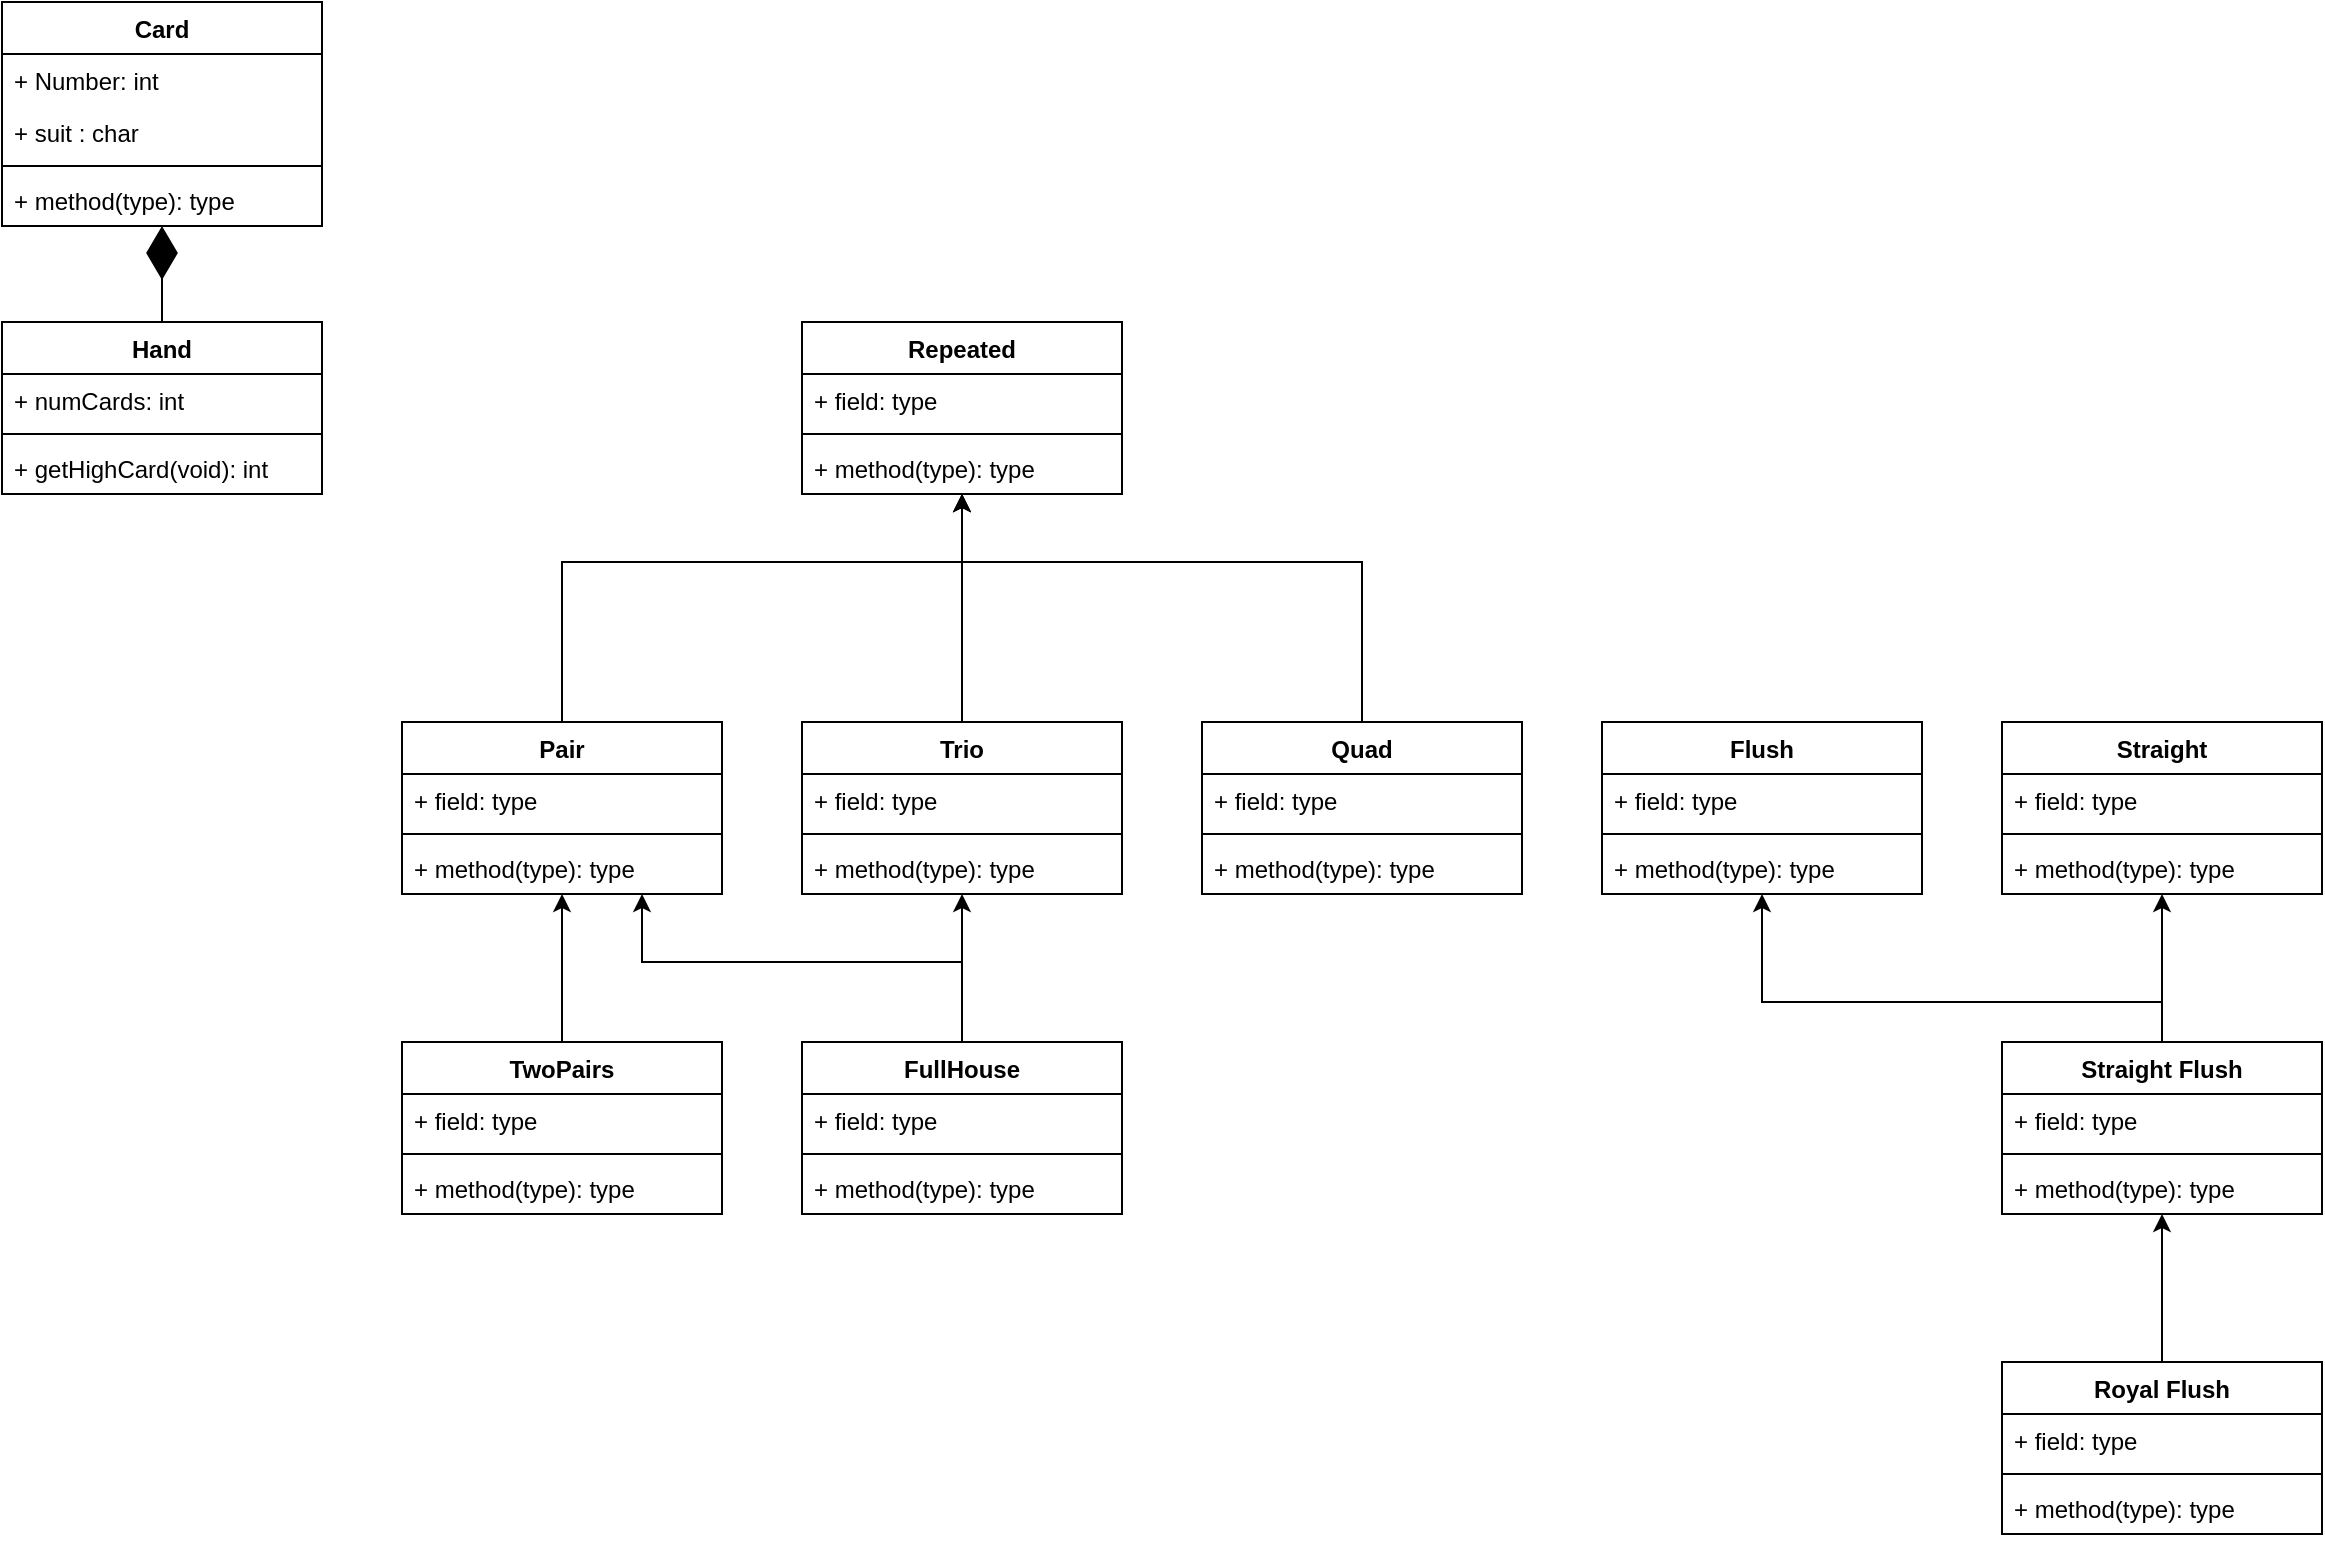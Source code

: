 <mxfile version="14.9.6" type="device"><diagram name="Page-1" id="c4acf3e9-155e-7222-9cf6-157b1a14988f"><mxGraphModel dx="2272" dy="1932" grid="1" gridSize="10" guides="1" tooltips="1" connect="1" arrows="1" fold="1" page="1" pageScale="1" pageWidth="850" pageHeight="1100" background="none" math="0" shadow="0"><root><mxCell id="0"/><mxCell id="1" parent="0"/><mxCell id="jS8q3DEgWwhV9wzB7VTL-29" value="Straight" style="swimlane;fontStyle=1;align=center;verticalAlign=top;childLayout=stackLayout;horizontal=1;startSize=26;horizontalStack=0;resizeParent=1;resizeParentMax=0;resizeLast=0;collapsible=1;marginBottom=0;" vertex="1" parent="1"><mxGeometry x="880" y="240" width="160" height="86" as="geometry"/></mxCell><mxCell id="jS8q3DEgWwhV9wzB7VTL-30" value="+ field: type" style="text;strokeColor=none;fillColor=none;align=left;verticalAlign=top;spacingLeft=4;spacingRight=4;overflow=hidden;rotatable=0;points=[[0,0.5],[1,0.5]];portConstraint=eastwest;" vertex="1" parent="jS8q3DEgWwhV9wzB7VTL-29"><mxGeometry y="26" width="160" height="26" as="geometry"/></mxCell><mxCell id="jS8q3DEgWwhV9wzB7VTL-31" value="" style="line;strokeWidth=1;fillColor=none;align=left;verticalAlign=middle;spacingTop=-1;spacingLeft=3;spacingRight=3;rotatable=0;labelPosition=right;points=[];portConstraint=eastwest;" vertex="1" parent="jS8q3DEgWwhV9wzB7VTL-29"><mxGeometry y="52" width="160" height="8" as="geometry"/></mxCell><mxCell id="jS8q3DEgWwhV9wzB7VTL-32" value="+ method(type): type" style="text;strokeColor=none;fillColor=none;align=left;verticalAlign=top;spacingLeft=4;spacingRight=4;overflow=hidden;rotatable=0;points=[[0,0.5],[1,0.5]];portConstraint=eastwest;" vertex="1" parent="jS8q3DEgWwhV9wzB7VTL-29"><mxGeometry y="60" width="160" height="26" as="geometry"/></mxCell><mxCell id="jS8q3DEgWwhV9wzB7VTL-86" style="edgeStyle=orthogonalEdgeStyle;rounded=0;orthogonalLoop=1;jettySize=auto;html=1;" edge="1" parent="1" source="jS8q3DEgWwhV9wzB7VTL-41" target="jS8q3DEgWwhV9wzB7VTL-29"><mxGeometry relative="1" as="geometry"/></mxCell><mxCell id="jS8q3DEgWwhV9wzB7VTL-105" style="edgeStyle=orthogonalEdgeStyle;rounded=0;orthogonalLoop=1;jettySize=auto;html=1;" edge="1" parent="1" source="jS8q3DEgWwhV9wzB7VTL-41" target="jS8q3DEgWwhV9wzB7VTL-50"><mxGeometry relative="1" as="geometry"><Array as="points"><mxPoint x="960" y="380"/><mxPoint x="760" y="380"/></Array></mxGeometry></mxCell><mxCell id="jS8q3DEgWwhV9wzB7VTL-41" value="Straight Flush" style="swimlane;fontStyle=1;align=center;verticalAlign=top;childLayout=stackLayout;horizontal=1;startSize=26;horizontalStack=0;resizeParent=1;resizeParentMax=0;resizeLast=0;collapsible=1;marginBottom=0;" vertex="1" parent="1"><mxGeometry x="880" y="400" width="160" height="86" as="geometry"/></mxCell><mxCell id="jS8q3DEgWwhV9wzB7VTL-42" value="+ field: type" style="text;strokeColor=none;fillColor=none;align=left;verticalAlign=top;spacingLeft=4;spacingRight=4;overflow=hidden;rotatable=0;points=[[0,0.5],[1,0.5]];portConstraint=eastwest;" vertex="1" parent="jS8q3DEgWwhV9wzB7VTL-41"><mxGeometry y="26" width="160" height="26" as="geometry"/></mxCell><mxCell id="jS8q3DEgWwhV9wzB7VTL-43" value="" style="line;strokeWidth=1;fillColor=none;align=left;verticalAlign=middle;spacingTop=-1;spacingLeft=3;spacingRight=3;rotatable=0;labelPosition=right;points=[];portConstraint=eastwest;" vertex="1" parent="jS8q3DEgWwhV9wzB7VTL-41"><mxGeometry y="52" width="160" height="8" as="geometry"/></mxCell><mxCell id="jS8q3DEgWwhV9wzB7VTL-44" value="+ method(type): type" style="text;strokeColor=none;fillColor=none;align=left;verticalAlign=top;spacingLeft=4;spacingRight=4;overflow=hidden;rotatable=0;points=[[0,0.5],[1,0.5]];portConstraint=eastwest;" vertex="1" parent="jS8q3DEgWwhV9wzB7VTL-41"><mxGeometry y="60" width="160" height="26" as="geometry"/></mxCell><mxCell id="jS8q3DEgWwhV9wzB7VTL-50" value="Flush" style="swimlane;fontStyle=1;align=center;verticalAlign=top;childLayout=stackLayout;horizontal=1;startSize=26;horizontalStack=0;resizeParent=1;resizeParentMax=0;resizeLast=0;collapsible=1;marginBottom=0;" vertex="1" parent="1"><mxGeometry x="680" y="240" width="160" height="86" as="geometry"/></mxCell><mxCell id="jS8q3DEgWwhV9wzB7VTL-51" value="+ field: type" style="text;strokeColor=none;fillColor=none;align=left;verticalAlign=top;spacingLeft=4;spacingRight=4;overflow=hidden;rotatable=0;points=[[0,0.5],[1,0.5]];portConstraint=eastwest;" vertex="1" parent="jS8q3DEgWwhV9wzB7VTL-50"><mxGeometry y="26" width="160" height="26" as="geometry"/></mxCell><mxCell id="jS8q3DEgWwhV9wzB7VTL-52" value="" style="line;strokeWidth=1;fillColor=none;align=left;verticalAlign=middle;spacingTop=-1;spacingLeft=3;spacingRight=3;rotatable=0;labelPosition=right;points=[];portConstraint=eastwest;" vertex="1" parent="jS8q3DEgWwhV9wzB7VTL-50"><mxGeometry y="52" width="160" height="8" as="geometry"/></mxCell><mxCell id="jS8q3DEgWwhV9wzB7VTL-53" value="+ method(type): type" style="text;strokeColor=none;fillColor=none;align=left;verticalAlign=top;spacingLeft=4;spacingRight=4;overflow=hidden;rotatable=0;points=[[0,0.5],[1,0.5]];portConstraint=eastwest;" vertex="1" parent="jS8q3DEgWwhV9wzB7VTL-50"><mxGeometry y="60" width="160" height="26" as="geometry"/></mxCell><mxCell id="jS8q3DEgWwhV9wzB7VTL-87" style="edgeStyle=orthogonalEdgeStyle;rounded=0;orthogonalLoop=1;jettySize=auto;html=1;" edge="1" parent="1" source="jS8q3DEgWwhV9wzB7VTL-54" target="jS8q3DEgWwhV9wzB7VTL-41"><mxGeometry relative="1" as="geometry"/></mxCell><mxCell id="jS8q3DEgWwhV9wzB7VTL-54" value="Royal Flush" style="swimlane;fontStyle=1;align=center;verticalAlign=top;childLayout=stackLayout;horizontal=1;startSize=26;horizontalStack=0;resizeParent=1;resizeParentMax=0;resizeLast=0;collapsible=1;marginBottom=0;" vertex="1" parent="1"><mxGeometry x="880" y="560" width="160" height="86" as="geometry"/></mxCell><mxCell id="jS8q3DEgWwhV9wzB7VTL-55" value="+ field: type" style="text;strokeColor=none;fillColor=none;align=left;verticalAlign=top;spacingLeft=4;spacingRight=4;overflow=hidden;rotatable=0;points=[[0,0.5],[1,0.5]];portConstraint=eastwest;" vertex="1" parent="jS8q3DEgWwhV9wzB7VTL-54"><mxGeometry y="26" width="160" height="26" as="geometry"/></mxCell><mxCell id="jS8q3DEgWwhV9wzB7VTL-56" value="" style="line;strokeWidth=1;fillColor=none;align=left;verticalAlign=middle;spacingTop=-1;spacingLeft=3;spacingRight=3;rotatable=0;labelPosition=right;points=[];portConstraint=eastwest;" vertex="1" parent="jS8q3DEgWwhV9wzB7VTL-54"><mxGeometry y="52" width="160" height="8" as="geometry"/></mxCell><mxCell id="jS8q3DEgWwhV9wzB7VTL-57" value="+ method(type): type" style="text;strokeColor=none;fillColor=none;align=left;verticalAlign=top;spacingLeft=4;spacingRight=4;overflow=hidden;rotatable=0;points=[[0,0.5],[1,0.5]];portConstraint=eastwest;" vertex="1" parent="jS8q3DEgWwhV9wzB7VTL-54"><mxGeometry y="60" width="160" height="26" as="geometry"/></mxCell><mxCell id="jS8q3DEgWwhV9wzB7VTL-97" style="edgeStyle=orthogonalEdgeStyle;rounded=0;orthogonalLoop=1;jettySize=auto;html=1;exitX=0.5;exitY=0;exitDx=0;exitDy=0;" edge="1" parent="1" source="jS8q3DEgWwhV9wzB7VTL-58" target="jS8q3DEgWwhV9wzB7VTL-92"><mxGeometry relative="1" as="geometry"/></mxCell><mxCell id="jS8q3DEgWwhV9wzB7VTL-58" value="Trio" style="swimlane;fontStyle=1;align=center;verticalAlign=top;childLayout=stackLayout;horizontal=1;startSize=26;horizontalStack=0;resizeParent=1;resizeParentMax=0;resizeLast=0;collapsible=1;marginBottom=0;" vertex="1" parent="1"><mxGeometry x="280" y="240" width="160" height="86" as="geometry"/></mxCell><mxCell id="jS8q3DEgWwhV9wzB7VTL-59" value="+ field: type" style="text;strokeColor=none;fillColor=none;align=left;verticalAlign=top;spacingLeft=4;spacingRight=4;overflow=hidden;rotatable=0;points=[[0,0.5],[1,0.5]];portConstraint=eastwest;" vertex="1" parent="jS8q3DEgWwhV9wzB7VTL-58"><mxGeometry y="26" width="160" height="26" as="geometry"/></mxCell><mxCell id="jS8q3DEgWwhV9wzB7VTL-60" value="" style="line;strokeWidth=1;fillColor=none;align=left;verticalAlign=middle;spacingTop=-1;spacingLeft=3;spacingRight=3;rotatable=0;labelPosition=right;points=[];portConstraint=eastwest;" vertex="1" parent="jS8q3DEgWwhV9wzB7VTL-58"><mxGeometry y="52" width="160" height="8" as="geometry"/></mxCell><mxCell id="jS8q3DEgWwhV9wzB7VTL-61" value="+ method(type): type" style="text;strokeColor=none;fillColor=none;align=left;verticalAlign=top;spacingLeft=4;spacingRight=4;overflow=hidden;rotatable=0;points=[[0,0.5],[1,0.5]];portConstraint=eastwest;" vertex="1" parent="jS8q3DEgWwhV9wzB7VTL-58"><mxGeometry y="60" width="160" height="26" as="geometry"/></mxCell><mxCell id="jS8q3DEgWwhV9wzB7VTL-96" style="edgeStyle=orthogonalEdgeStyle;rounded=0;orthogonalLoop=1;jettySize=auto;html=1;" edge="1" parent="1" source="jS8q3DEgWwhV9wzB7VTL-62" target="jS8q3DEgWwhV9wzB7VTL-92"><mxGeometry relative="1" as="geometry"><Array as="points"><mxPoint x="160" y="160"/><mxPoint x="360" y="160"/></Array></mxGeometry></mxCell><mxCell id="jS8q3DEgWwhV9wzB7VTL-62" value="Pair" style="swimlane;fontStyle=1;align=center;verticalAlign=top;childLayout=stackLayout;horizontal=1;startSize=26;horizontalStack=0;resizeParent=1;resizeParentMax=0;resizeLast=0;collapsible=1;marginBottom=0;" vertex="1" parent="1"><mxGeometry x="80" y="240" width="160" height="86" as="geometry"/></mxCell><mxCell id="jS8q3DEgWwhV9wzB7VTL-63" value="+ field: type" style="text;strokeColor=none;fillColor=none;align=left;verticalAlign=top;spacingLeft=4;spacingRight=4;overflow=hidden;rotatable=0;points=[[0,0.5],[1,0.5]];portConstraint=eastwest;" vertex="1" parent="jS8q3DEgWwhV9wzB7VTL-62"><mxGeometry y="26" width="160" height="26" as="geometry"/></mxCell><mxCell id="jS8q3DEgWwhV9wzB7VTL-64" value="" style="line;strokeWidth=1;fillColor=none;align=left;verticalAlign=middle;spacingTop=-1;spacingLeft=3;spacingRight=3;rotatable=0;labelPosition=right;points=[];portConstraint=eastwest;" vertex="1" parent="jS8q3DEgWwhV9wzB7VTL-62"><mxGeometry y="52" width="160" height="8" as="geometry"/></mxCell><mxCell id="jS8q3DEgWwhV9wzB7VTL-65" value="+ method(type): type" style="text;strokeColor=none;fillColor=none;align=left;verticalAlign=top;spacingLeft=4;spacingRight=4;overflow=hidden;rotatable=0;points=[[0,0.5],[1,0.5]];portConstraint=eastwest;" vertex="1" parent="jS8q3DEgWwhV9wzB7VTL-62"><mxGeometry y="60" width="160" height="26" as="geometry"/></mxCell><mxCell id="jS8q3DEgWwhV9wzB7VTL-80" style="edgeStyle=orthogonalEdgeStyle;rounded=0;orthogonalLoop=1;jettySize=auto;html=1;" edge="1" parent="1" source="jS8q3DEgWwhV9wzB7VTL-72" target="jS8q3DEgWwhV9wzB7VTL-62"><mxGeometry relative="1" as="geometry"><Array as="points"><mxPoint x="160" y="360"/><mxPoint x="160" y="360"/></Array></mxGeometry></mxCell><mxCell id="jS8q3DEgWwhV9wzB7VTL-72" value="TwoPairs" style="swimlane;fontStyle=1;align=center;verticalAlign=top;childLayout=stackLayout;horizontal=1;startSize=26;horizontalStack=0;resizeParent=1;resizeParentMax=0;resizeLast=0;collapsible=1;marginBottom=0;" vertex="1" parent="1"><mxGeometry x="80" y="400" width="160" height="86" as="geometry"/></mxCell><mxCell id="jS8q3DEgWwhV9wzB7VTL-73" value="+ field: type" style="text;strokeColor=none;fillColor=none;align=left;verticalAlign=top;spacingLeft=4;spacingRight=4;overflow=hidden;rotatable=0;points=[[0,0.5],[1,0.5]];portConstraint=eastwest;" vertex="1" parent="jS8q3DEgWwhV9wzB7VTL-72"><mxGeometry y="26" width="160" height="26" as="geometry"/></mxCell><mxCell id="jS8q3DEgWwhV9wzB7VTL-74" value="" style="line;strokeWidth=1;fillColor=none;align=left;verticalAlign=middle;spacingTop=-1;spacingLeft=3;spacingRight=3;rotatable=0;labelPosition=right;points=[];portConstraint=eastwest;" vertex="1" parent="jS8q3DEgWwhV9wzB7VTL-72"><mxGeometry y="52" width="160" height="8" as="geometry"/></mxCell><mxCell id="jS8q3DEgWwhV9wzB7VTL-75" value="+ method(type): type" style="text;strokeColor=none;fillColor=none;align=left;verticalAlign=top;spacingLeft=4;spacingRight=4;overflow=hidden;rotatable=0;points=[[0,0.5],[1,0.5]];portConstraint=eastwest;" vertex="1" parent="jS8q3DEgWwhV9wzB7VTL-72"><mxGeometry y="60" width="160" height="26" as="geometry"/></mxCell><mxCell id="jS8q3DEgWwhV9wzB7VTL-81" style="edgeStyle=orthogonalEdgeStyle;rounded=0;orthogonalLoop=1;jettySize=auto;html=1;" edge="1" parent="1" source="jS8q3DEgWwhV9wzB7VTL-76" target="jS8q3DEgWwhV9wzB7VTL-58"><mxGeometry relative="1" as="geometry"/></mxCell><mxCell id="jS8q3DEgWwhV9wzB7VTL-82" style="edgeStyle=orthogonalEdgeStyle;rounded=0;orthogonalLoop=1;jettySize=auto;html=1;" edge="1" parent="1" source="jS8q3DEgWwhV9wzB7VTL-76" target="jS8q3DEgWwhV9wzB7VTL-62"><mxGeometry relative="1" as="geometry"><Array as="points"><mxPoint x="360" y="360"/><mxPoint x="200" y="360"/></Array></mxGeometry></mxCell><mxCell id="jS8q3DEgWwhV9wzB7VTL-76" value="FullHouse" style="swimlane;fontStyle=1;align=center;verticalAlign=top;childLayout=stackLayout;horizontal=1;startSize=26;horizontalStack=0;resizeParent=1;resizeParentMax=0;resizeLast=0;collapsible=1;marginBottom=0;" vertex="1" parent="1"><mxGeometry x="280" y="400" width="160" height="86" as="geometry"/></mxCell><mxCell id="jS8q3DEgWwhV9wzB7VTL-77" value="+ field: type" style="text;strokeColor=none;fillColor=none;align=left;verticalAlign=top;spacingLeft=4;spacingRight=4;overflow=hidden;rotatable=0;points=[[0,0.5],[1,0.5]];portConstraint=eastwest;" vertex="1" parent="jS8q3DEgWwhV9wzB7VTL-76"><mxGeometry y="26" width="160" height="26" as="geometry"/></mxCell><mxCell id="jS8q3DEgWwhV9wzB7VTL-78" value="" style="line;strokeWidth=1;fillColor=none;align=left;verticalAlign=middle;spacingTop=-1;spacingLeft=3;spacingRight=3;rotatable=0;labelPosition=right;points=[];portConstraint=eastwest;" vertex="1" parent="jS8q3DEgWwhV9wzB7VTL-76"><mxGeometry y="52" width="160" height="8" as="geometry"/></mxCell><mxCell id="jS8q3DEgWwhV9wzB7VTL-79" value="+ method(type): type" style="text;strokeColor=none;fillColor=none;align=left;verticalAlign=top;spacingLeft=4;spacingRight=4;overflow=hidden;rotatable=0;points=[[0,0.5],[1,0.5]];portConstraint=eastwest;" vertex="1" parent="jS8q3DEgWwhV9wzB7VTL-76"><mxGeometry y="60" width="160" height="26" as="geometry"/></mxCell><mxCell id="jS8q3DEgWwhV9wzB7VTL-98" style="edgeStyle=orthogonalEdgeStyle;rounded=0;orthogonalLoop=1;jettySize=auto;html=1;" edge="1" parent="1" source="jS8q3DEgWwhV9wzB7VTL-88" target="jS8q3DEgWwhV9wzB7VTL-92"><mxGeometry relative="1" as="geometry"><Array as="points"><mxPoint x="560" y="160"/><mxPoint x="360" y="160"/></Array></mxGeometry></mxCell><mxCell id="jS8q3DEgWwhV9wzB7VTL-88" value="Quad" style="swimlane;fontStyle=1;align=center;verticalAlign=top;childLayout=stackLayout;horizontal=1;startSize=26;horizontalStack=0;resizeParent=1;resizeParentMax=0;resizeLast=0;collapsible=1;marginBottom=0;" vertex="1" parent="1"><mxGeometry x="480" y="240" width="160" height="86" as="geometry"/></mxCell><mxCell id="jS8q3DEgWwhV9wzB7VTL-89" value="+ field: type" style="text;strokeColor=none;fillColor=none;align=left;verticalAlign=top;spacingLeft=4;spacingRight=4;overflow=hidden;rotatable=0;points=[[0,0.5],[1,0.5]];portConstraint=eastwest;" vertex="1" parent="jS8q3DEgWwhV9wzB7VTL-88"><mxGeometry y="26" width="160" height="26" as="geometry"/></mxCell><mxCell id="jS8q3DEgWwhV9wzB7VTL-90" value="" style="line;strokeWidth=1;fillColor=none;align=left;verticalAlign=middle;spacingTop=-1;spacingLeft=3;spacingRight=3;rotatable=0;labelPosition=right;points=[];portConstraint=eastwest;" vertex="1" parent="jS8q3DEgWwhV9wzB7VTL-88"><mxGeometry y="52" width="160" height="8" as="geometry"/></mxCell><mxCell id="jS8q3DEgWwhV9wzB7VTL-91" value="+ method(type): type" style="text;strokeColor=none;fillColor=none;align=left;verticalAlign=top;spacingLeft=4;spacingRight=4;overflow=hidden;rotatable=0;points=[[0,0.5],[1,0.5]];portConstraint=eastwest;" vertex="1" parent="jS8q3DEgWwhV9wzB7VTL-88"><mxGeometry y="60" width="160" height="26" as="geometry"/></mxCell><mxCell id="jS8q3DEgWwhV9wzB7VTL-92" value="Repeated" style="swimlane;fontStyle=1;align=center;verticalAlign=top;childLayout=stackLayout;horizontal=1;startSize=26;horizontalStack=0;resizeParent=1;resizeParentMax=0;resizeLast=0;collapsible=1;marginBottom=0;" vertex="1" parent="1"><mxGeometry x="280" y="40" width="160" height="86" as="geometry"/></mxCell><mxCell id="jS8q3DEgWwhV9wzB7VTL-93" value="+ field: type" style="text;strokeColor=none;fillColor=none;align=left;verticalAlign=top;spacingLeft=4;spacingRight=4;overflow=hidden;rotatable=0;points=[[0,0.5],[1,0.5]];portConstraint=eastwest;" vertex="1" parent="jS8q3DEgWwhV9wzB7VTL-92"><mxGeometry y="26" width="160" height="26" as="geometry"/></mxCell><mxCell id="jS8q3DEgWwhV9wzB7VTL-94" value="" style="line;strokeWidth=1;fillColor=none;align=left;verticalAlign=middle;spacingTop=-1;spacingLeft=3;spacingRight=3;rotatable=0;labelPosition=right;points=[];portConstraint=eastwest;" vertex="1" parent="jS8q3DEgWwhV9wzB7VTL-92"><mxGeometry y="52" width="160" height="8" as="geometry"/></mxCell><mxCell id="jS8q3DEgWwhV9wzB7VTL-95" value="+ method(type): type" style="text;strokeColor=none;fillColor=none;align=left;verticalAlign=top;spacingLeft=4;spacingRight=4;overflow=hidden;rotatable=0;points=[[0,0.5],[1,0.5]];portConstraint=eastwest;" vertex="1" parent="jS8q3DEgWwhV9wzB7VTL-92"><mxGeometry y="60" width="160" height="26" as="geometry"/></mxCell><mxCell id="jS8q3DEgWwhV9wzB7VTL-99" value="Card" style="swimlane;fontStyle=1;align=center;verticalAlign=top;childLayout=stackLayout;horizontal=1;startSize=26;horizontalStack=0;resizeParent=1;resizeParentMax=0;resizeLast=0;collapsible=1;marginBottom=0;" vertex="1" parent="1"><mxGeometry x="-120" y="-120" width="160" height="112" as="geometry"/></mxCell><mxCell id="jS8q3DEgWwhV9wzB7VTL-106" value="+ Number: int" style="text;strokeColor=none;fillColor=none;align=left;verticalAlign=top;spacingLeft=4;spacingRight=4;overflow=hidden;rotatable=0;points=[[0,0.5],[1,0.5]];portConstraint=eastwest;" vertex="1" parent="jS8q3DEgWwhV9wzB7VTL-99"><mxGeometry y="26" width="160" height="26" as="geometry"/></mxCell><mxCell id="jS8q3DEgWwhV9wzB7VTL-100" value="+ suit : char" style="text;strokeColor=none;fillColor=none;align=left;verticalAlign=top;spacingLeft=4;spacingRight=4;overflow=hidden;rotatable=0;points=[[0,0.5],[1,0.5]];portConstraint=eastwest;" vertex="1" parent="jS8q3DEgWwhV9wzB7VTL-99"><mxGeometry y="52" width="160" height="26" as="geometry"/></mxCell><mxCell id="jS8q3DEgWwhV9wzB7VTL-101" value="" style="line;strokeWidth=1;fillColor=none;align=left;verticalAlign=middle;spacingTop=-1;spacingLeft=3;spacingRight=3;rotatable=0;labelPosition=right;points=[];portConstraint=eastwest;" vertex="1" parent="jS8q3DEgWwhV9wzB7VTL-99"><mxGeometry y="78" width="160" height="8" as="geometry"/></mxCell><mxCell id="jS8q3DEgWwhV9wzB7VTL-102" value="+ method(type): type" style="text;strokeColor=none;fillColor=none;align=left;verticalAlign=top;spacingLeft=4;spacingRight=4;overflow=hidden;rotatable=0;points=[[0,0.5],[1,0.5]];portConstraint=eastwest;" vertex="1" parent="jS8q3DEgWwhV9wzB7VTL-99"><mxGeometry y="86" width="160" height="26" as="geometry"/></mxCell><mxCell id="jS8q3DEgWwhV9wzB7VTL-107" value="Hand" style="swimlane;fontStyle=1;align=center;verticalAlign=top;childLayout=stackLayout;horizontal=1;startSize=26;horizontalStack=0;resizeParent=1;resizeParentMax=0;resizeLast=0;collapsible=1;marginBottom=0;" vertex="1" parent="1"><mxGeometry x="-120" y="40" width="160" height="86" as="geometry"/></mxCell><mxCell id="jS8q3DEgWwhV9wzB7VTL-108" value="+ numCards: int" style="text;strokeColor=none;fillColor=none;align=left;verticalAlign=top;spacingLeft=4;spacingRight=4;overflow=hidden;rotatable=0;points=[[0,0.5],[1,0.5]];portConstraint=eastwest;" vertex="1" parent="jS8q3DEgWwhV9wzB7VTL-107"><mxGeometry y="26" width="160" height="26" as="geometry"/></mxCell><mxCell id="jS8q3DEgWwhV9wzB7VTL-109" value="" style="line;strokeWidth=1;fillColor=none;align=left;verticalAlign=middle;spacingTop=-1;spacingLeft=3;spacingRight=3;rotatable=0;labelPosition=right;points=[];portConstraint=eastwest;" vertex="1" parent="jS8q3DEgWwhV9wzB7VTL-107"><mxGeometry y="52" width="160" height="8" as="geometry"/></mxCell><mxCell id="jS8q3DEgWwhV9wzB7VTL-110" value="+ getHighCard(void): int" style="text;strokeColor=none;fillColor=none;align=left;verticalAlign=top;spacingLeft=4;spacingRight=4;overflow=hidden;rotatable=0;points=[[0,0.5],[1,0.5]];portConstraint=eastwest;" vertex="1" parent="jS8q3DEgWwhV9wzB7VTL-107"><mxGeometry y="60" width="160" height="26" as="geometry"/></mxCell><mxCell id="jS8q3DEgWwhV9wzB7VTL-111" value="" style="endArrow=diamondThin;endFill=1;endSize=24;html=1;" edge="1" parent="1" source="jS8q3DEgWwhV9wzB7VTL-107" target="jS8q3DEgWwhV9wzB7VTL-99"><mxGeometry width="160" relative="1" as="geometry"><mxPoint x="-430" y="150" as="sourcePoint"/><mxPoint x="-270" y="150" as="targetPoint"/></mxGeometry></mxCell></root></mxGraphModel></diagram></mxfile>